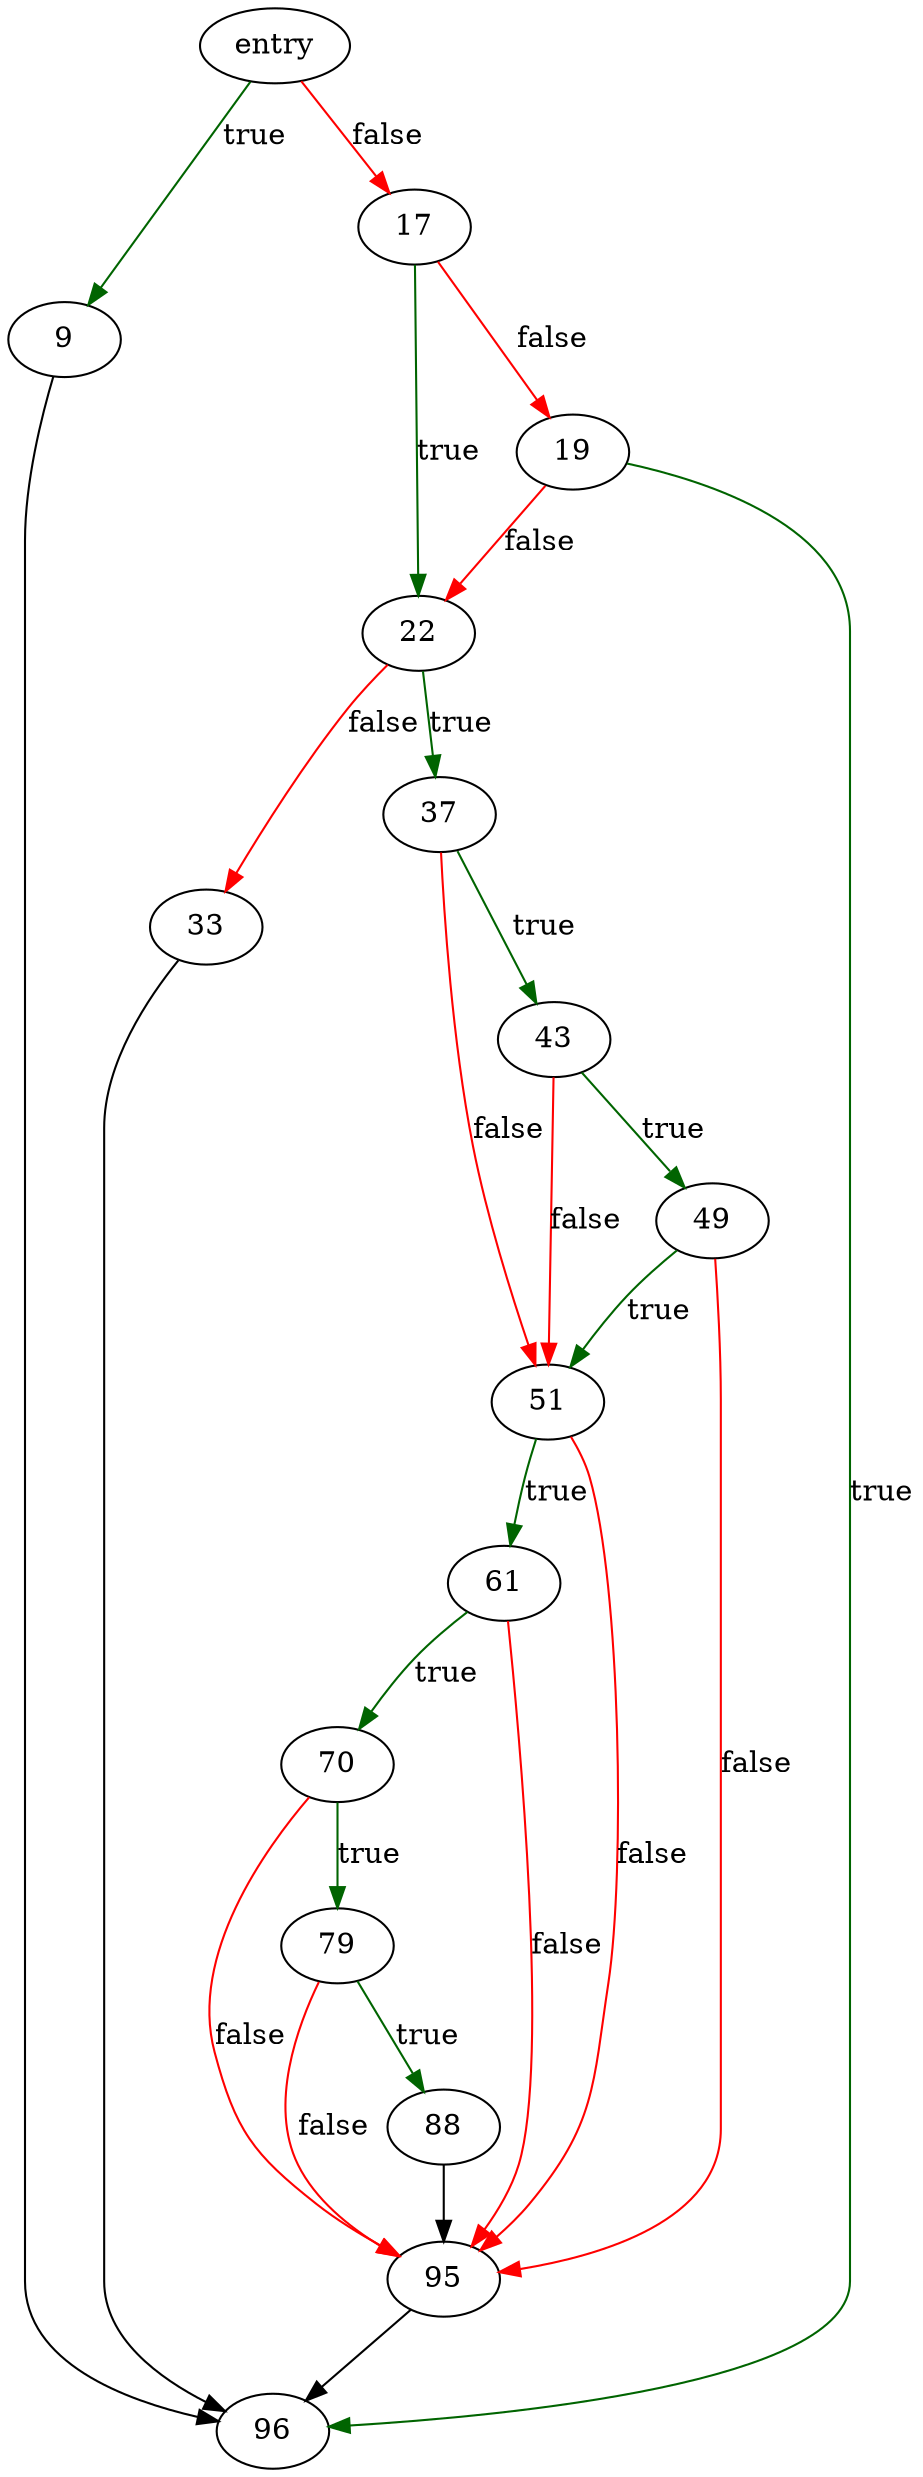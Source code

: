 digraph "randread_new" {
	// Node definitions.
	2 [label=entry];
	9;
	17;
	19;
	22;
	33;
	37;
	43;
	49;
	51;
	61;
	70;
	79;
	88;
	95;
	96;

	// Edge definitions.
	2 -> 9 [
		color=darkgreen
		label=true
	];
	2 -> 17 [
		color=red
		label=false
	];
	9 -> 96;
	17 -> 19 [
		color=red
		label=false
	];
	17 -> 22 [
		color=darkgreen
		label=true
	];
	19 -> 22 [
		color=red
		label=false
	];
	19 -> 96 [
		color=darkgreen
		label=true
	];
	22 -> 33 [
		color=red
		label=false
	];
	22 -> 37 [
		color=darkgreen
		label=true
	];
	33 -> 96;
	37 -> 43 [
		color=darkgreen
		label=true
	];
	37 -> 51 [
		color=red
		label=false
	];
	43 -> 49 [
		color=darkgreen
		label=true
	];
	43 -> 51 [
		color=red
		label=false
	];
	49 -> 51 [
		color=darkgreen
		label=true
	];
	49 -> 95 [
		color=red
		label=false
	];
	51 -> 61 [
		color=darkgreen
		label=true
	];
	51 -> 95 [
		color=red
		label=false
	];
	61 -> 70 [
		color=darkgreen
		label=true
	];
	61 -> 95 [
		color=red
		label=false
	];
	70 -> 79 [
		color=darkgreen
		label=true
	];
	70 -> 95 [
		color=red
		label=false
	];
	79 -> 88 [
		color=darkgreen
		label=true
	];
	79 -> 95 [
		color=red
		label=false
	];
	88 -> 95;
	95 -> 96;
}